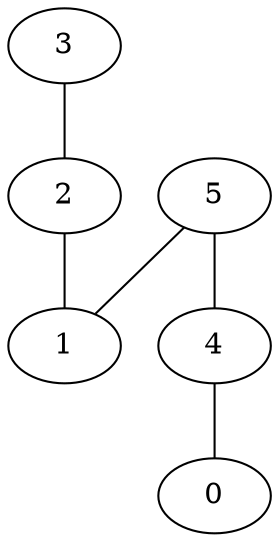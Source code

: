 graph {
    0 [ label = "0" ]
    1 [ label = "1" ]
    2 [ label = "2" ]
    3 [ label = "3" ]
    4 [ label = "4" ]
    5 [ label = "5" ]
    2 -- 1 [ ]
    3 -- 2 [ ]
    4 -- 0 [ ]
    5 -- 1 [ ]
    5 -- 4 [ ]
}
